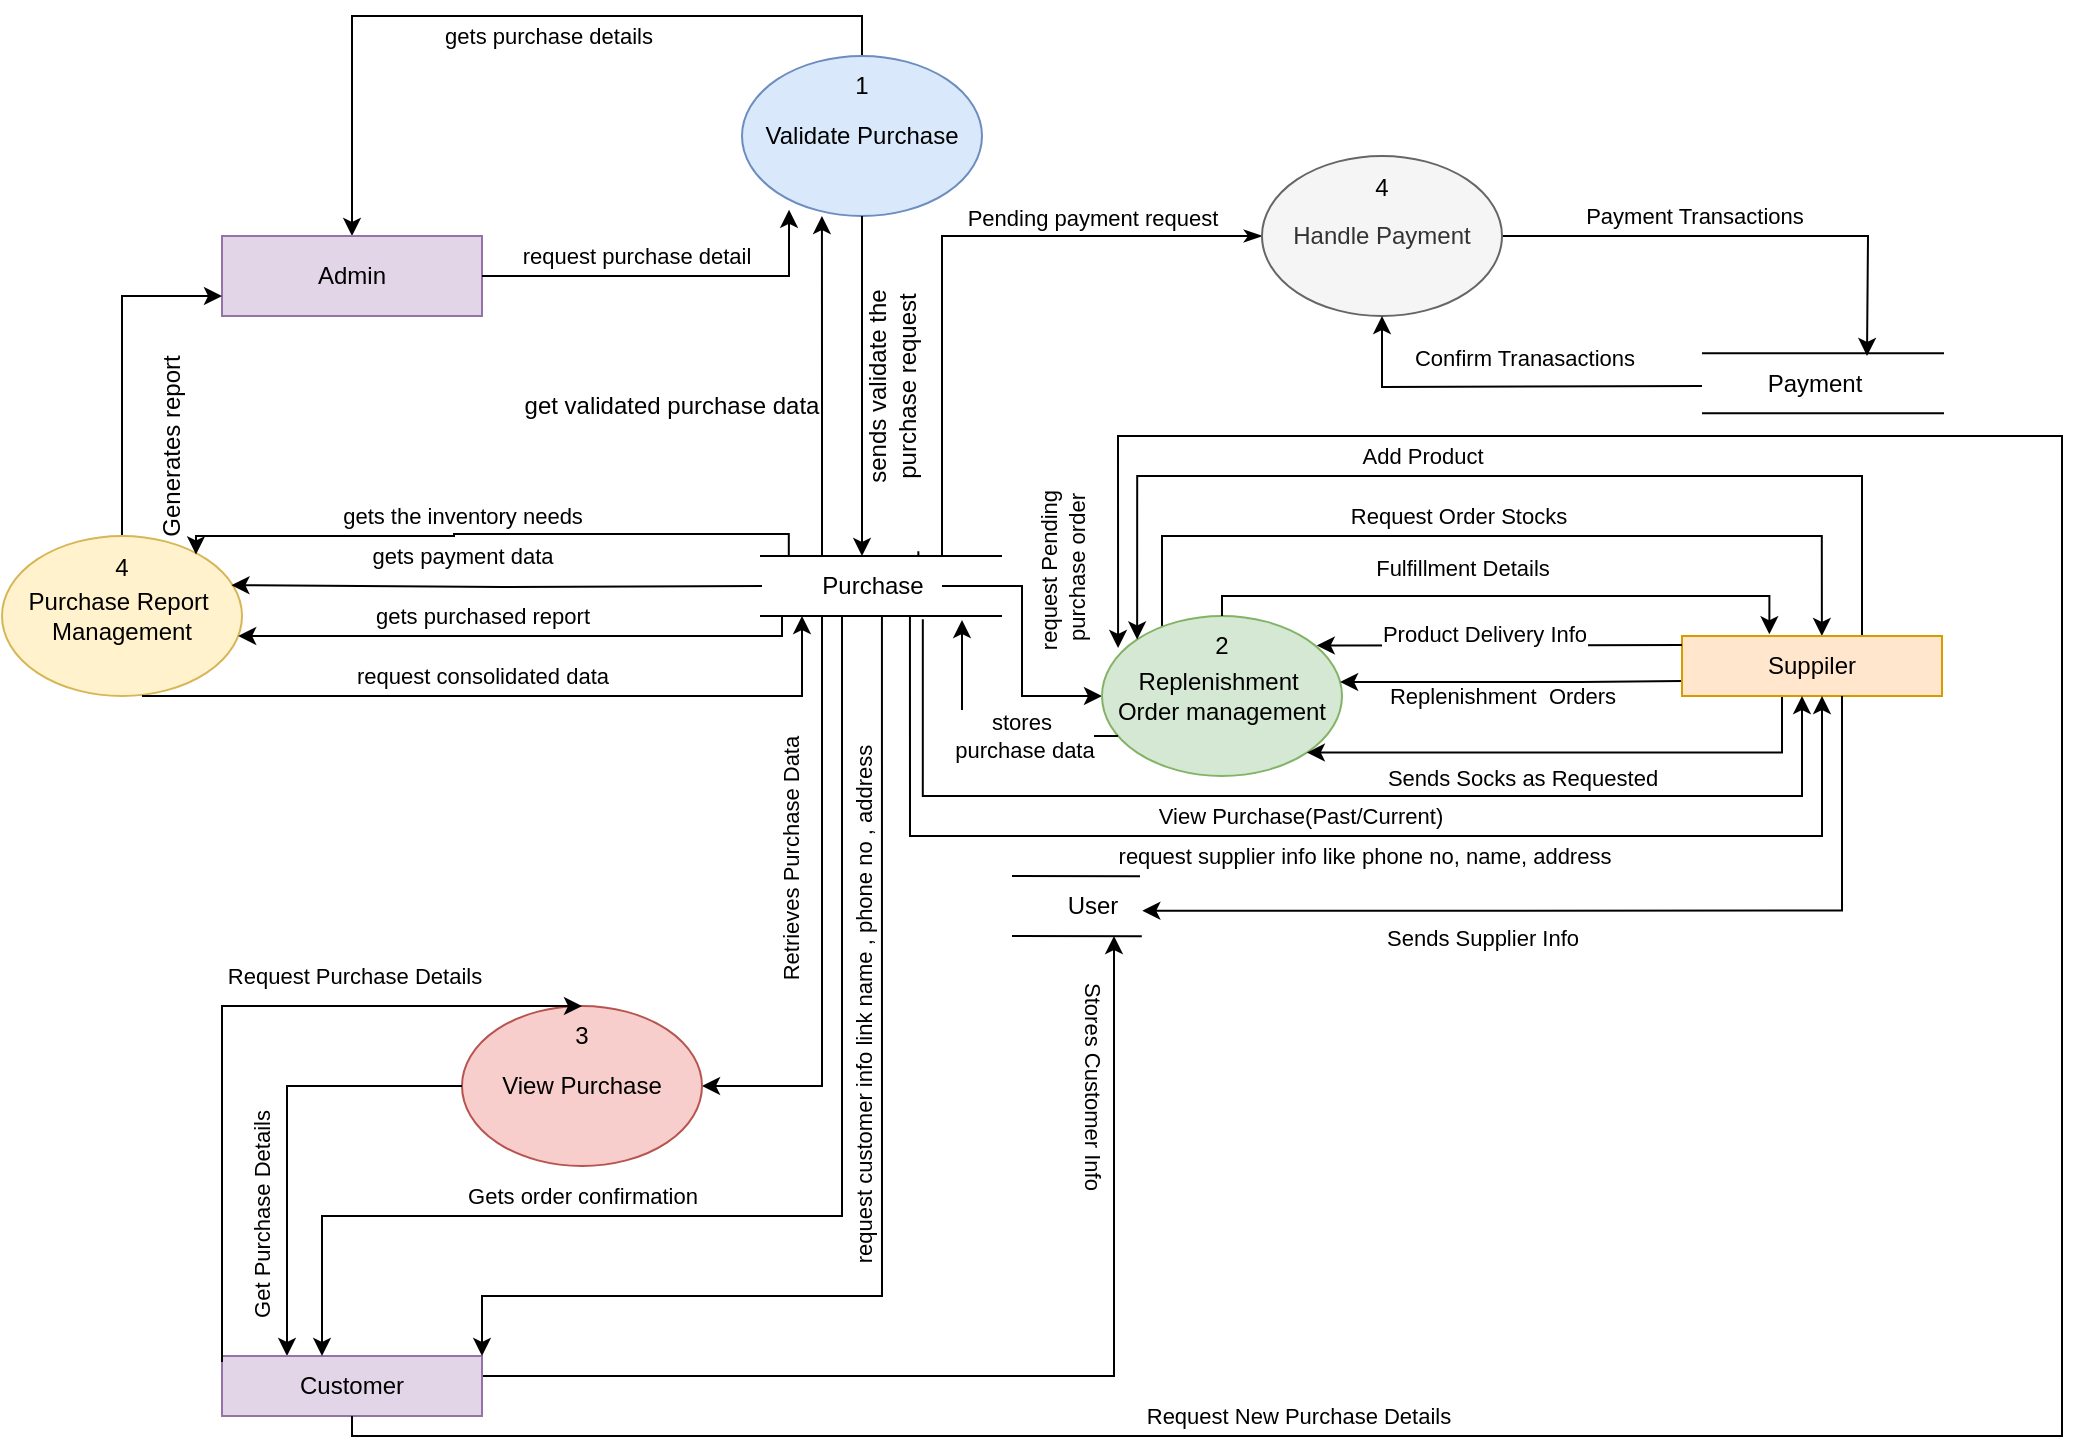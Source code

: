 <mxfile version="26.0.4">
  <diagram name="Page-1" id="VgyHKtFtU2tmYjoULsuM">
    <mxGraphModel dx="1489" dy="807" grid="1" gridSize="10" guides="1" tooltips="1" connect="1" arrows="1" fold="1" page="1" pageScale="1" pageWidth="827" pageHeight="1169" math="0" shadow="0">
      <root>
        <mxCell id="0" />
        <mxCell id="1" parent="0" />
        <mxCell id="yozoq3qJvYod0-rAo0nc-10" style="edgeStyle=orthogonalEdgeStyle;rounded=0;orthogonalLoop=1;jettySize=auto;html=1;exitX=0.5;exitY=0;exitDx=0;exitDy=0;entryX=0.5;entryY=0;entryDx=0;entryDy=0;startArrow=classic;startFill=1;endArrow=none;endFill=0;" parent="1" source="yozoq3qJvYod0-rAo0nc-1" target="yozoq3qJvYod0-rAo0nc-2" edge="1">
          <mxGeometry relative="1" as="geometry" />
        </mxCell>
        <mxCell id="yozoq3qJvYod0-rAo0nc-11" value="gets purchase details" style="edgeLabel;html=1;align=center;verticalAlign=middle;resizable=0;points=[];" parent="yozoq3qJvYod0-rAo0nc-10" vertex="1" connectable="0">
          <mxGeometry x="0.081" y="3" relative="1" as="geometry">
            <mxPoint y="13" as="offset" />
          </mxGeometry>
        </mxCell>
        <mxCell id="yozoq3qJvYod0-rAo0nc-1" value="Admin" style="rounded=0;whiteSpace=wrap;html=1;fillColor=#e1d5e7;strokeColor=#9673a6;" parent="1" vertex="1">
          <mxGeometry x="130" y="160" width="130" height="40" as="geometry" />
        </mxCell>
        <mxCell id="yozoq3qJvYod0-rAo0nc-2" value="Validate Purchase" style="ellipse;whiteSpace=wrap;html=1;fillColor=#dae8fc;strokeColor=#6c8ebf;" parent="1" vertex="1">
          <mxGeometry x="390" y="70" width="120" height="80" as="geometry" />
        </mxCell>
        <mxCell id="yozoq3qJvYod0-rAo0nc-4" style="edgeStyle=orthogonalEdgeStyle;rounded=0;orthogonalLoop=1;jettySize=auto;html=1;exitX=0.5;exitY=0;exitDx=0;exitDy=0;entryX=0;entryY=0.75;entryDx=0;entryDy=0;" parent="1" source="yozoq3qJvYod0-rAo0nc-3" target="yozoq3qJvYod0-rAo0nc-1" edge="1">
          <mxGeometry relative="1" as="geometry">
            <mxPoint x="190" y="210" as="targetPoint" />
            <Array as="points">
              <mxPoint x="80" y="190" />
            </Array>
          </mxGeometry>
        </mxCell>
        <mxCell id="yozoq3qJvYod0-rAo0nc-3" value="Purchase Report&amp;nbsp;&lt;div&gt;Management&lt;/div&gt;" style="ellipse;whiteSpace=wrap;html=1;fillColor=#fff2cc;strokeColor=#d6b656;" parent="1" vertex="1">
          <mxGeometry x="20" y="310" width="120" height="80" as="geometry" />
        </mxCell>
        <mxCell id="yozoq3qJvYod0-rAo0nc-6" value="" style="endArrow=none;html=1;rounded=0;" parent="1" edge="1">
          <mxGeometry width="50" height="50" relative="1" as="geometry">
            <mxPoint x="399" y="350" as="sourcePoint" />
            <mxPoint x="520" y="350" as="targetPoint" />
          </mxGeometry>
        </mxCell>
        <mxCell id="yozoq3qJvYod0-rAo0nc-7" value="" style="endArrow=none;html=1;rounded=0;" parent="1" edge="1">
          <mxGeometry width="50" height="50" relative="1" as="geometry">
            <mxPoint x="399" y="320" as="sourcePoint" />
            <mxPoint x="520" y="320" as="targetPoint" />
          </mxGeometry>
        </mxCell>
        <mxCell id="yozoq3qJvYod0-rAo0nc-28" style="edgeStyle=orthogonalEdgeStyle;rounded=0;orthogonalLoop=1;jettySize=auto;html=1;" parent="1" source="yozoq3qJvYod0-rAo0nc-8" target="yozoq3qJvYod0-rAo0nc-3" edge="1">
          <mxGeometry relative="1" as="geometry">
            <Array as="points">
              <mxPoint x="410" y="350" />
              <mxPoint x="410" y="360" />
            </Array>
          </mxGeometry>
        </mxCell>
        <mxCell id="yozoq3qJvYod0-rAo0nc-29" value="gets purchased report" style="edgeLabel;html=1;align=center;verticalAlign=middle;resizable=0;points=[];" parent="yozoq3qJvYod0-rAo0nc-28" vertex="1" connectable="0">
          <mxGeometry x="0.024" y="-2" relative="1" as="geometry">
            <mxPoint x="-21" y="-8" as="offset" />
          </mxGeometry>
        </mxCell>
        <mxCell id="yozoq3qJvYod0-rAo0nc-52" style="edgeStyle=orthogonalEdgeStyle;rounded=0;orthogonalLoop=1;jettySize=auto;html=1;" parent="1" source="yozoq3qJvYod0-rAo0nc-8" target="yozoq3qJvYod0-rAo0nc-43" edge="1">
          <mxGeometry relative="1" as="geometry" />
        </mxCell>
        <mxCell id="yozoq3qJvYod0-rAo0nc-53" value="request Pending&amp;nbsp;&lt;div&gt;purchase order&lt;/div&gt;" style="edgeLabel;html=1;align=center;verticalAlign=middle;resizable=0;points=[];rotation=-90;" parent="yozoq3qJvYod0-rAo0nc-52" vertex="1" connectable="0">
          <mxGeometry x="-0.02" y="-4" relative="1" as="geometry">
            <mxPoint x="24" y="-35" as="offset" />
          </mxGeometry>
        </mxCell>
        <mxCell id="i3iBYDDjZ0H8fndBfA5B-9" style="edgeStyle=orthogonalEdgeStyle;rounded=0;orthogonalLoop=1;jettySize=auto;html=1;" parent="1" source="yozoq3qJvYod0-rAo0nc-8" target="yozoq3qJvYod0-rAo0nc-20" edge="1">
          <mxGeometry relative="1" as="geometry">
            <Array as="points">
              <mxPoint x="430" y="585" />
            </Array>
          </mxGeometry>
        </mxCell>
        <mxCell id="i3iBYDDjZ0H8fndBfA5B-10" value="Retrieves Purchase Data&amp;nbsp;" style="edgeLabel;html=1;align=center;verticalAlign=middle;resizable=0;points=[];rotation=-90;" parent="i3iBYDDjZ0H8fndBfA5B-9" vertex="1" connectable="0">
          <mxGeometry x="-0.147" y="-3" relative="1" as="geometry">
            <mxPoint x="-13" y="-6" as="offset" />
          </mxGeometry>
        </mxCell>
        <mxCell id="yozoq3qJvYod0-rAo0nc-8" value="Purchase" style="text;html=1;align=center;verticalAlign=middle;resizable=0;points=[];autosize=1;strokeColor=none;fillColor=none;" parent="1" vertex="1">
          <mxGeometry x="420" y="320" width="70" height="30" as="geometry" />
        </mxCell>
        <mxCell id="yozoq3qJvYod0-rAo0nc-9" value="Generates report" style="text;html=1;align=center;verticalAlign=middle;whiteSpace=wrap;rounded=0;rotation=-90;" parent="1" vertex="1">
          <mxGeometry y="250" width="210" height="30" as="geometry" />
        </mxCell>
        <mxCell id="yozoq3qJvYod0-rAo0nc-12" style="edgeStyle=orthogonalEdgeStyle;rounded=0;orthogonalLoop=1;jettySize=auto;html=1;entryX=0.196;entryY=0.961;entryDx=0;entryDy=0;entryPerimeter=0;" parent="1" source="yozoq3qJvYod0-rAo0nc-1" target="yozoq3qJvYod0-rAo0nc-2" edge="1">
          <mxGeometry relative="1" as="geometry" />
        </mxCell>
        <mxCell id="yozoq3qJvYod0-rAo0nc-13" value="request purchase detail" style="edgeLabel;html=1;align=center;verticalAlign=middle;resizable=0;points=[];" parent="yozoq3qJvYod0-rAo0nc-12" vertex="1" connectable="0">
          <mxGeometry x="-0.181" y="-1" relative="1" as="geometry">
            <mxPoint y="-11" as="offset" />
          </mxGeometry>
        </mxCell>
        <mxCell id="yozoq3qJvYod0-rAo0nc-14" style="edgeStyle=orthogonalEdgeStyle;rounded=0;orthogonalLoop=1;jettySize=auto;html=1;" parent="1" source="yozoq3qJvYod0-rAo0nc-2" edge="1">
          <mxGeometry relative="1" as="geometry">
            <mxPoint x="450" y="320" as="targetPoint" />
            <Array as="points">
              <mxPoint x="450" y="318" />
            </Array>
          </mxGeometry>
        </mxCell>
        <mxCell id="yozoq3qJvYod0-rAo0nc-15" value="sends validate the purchase request" style="text;html=1;align=center;verticalAlign=middle;whiteSpace=wrap;rounded=0;rotation=-90;" parent="1" vertex="1">
          <mxGeometry x="390" y="220" width="150" height="30" as="geometry" />
        </mxCell>
        <mxCell id="yozoq3qJvYod0-rAo0nc-18" style="edgeStyle=orthogonalEdgeStyle;rounded=0;orthogonalLoop=1;jettySize=auto;html=1;entryX=0.333;entryY=1;entryDx=0;entryDy=0;entryPerimeter=0;" parent="1" source="yozoq3qJvYod0-rAo0nc-8" target="yozoq3qJvYod0-rAo0nc-2" edge="1">
          <mxGeometry relative="1" as="geometry">
            <Array as="points">
              <mxPoint x="430" y="230" />
              <mxPoint x="430" y="230" />
            </Array>
          </mxGeometry>
        </mxCell>
        <mxCell id="yozoq3qJvYod0-rAo0nc-19" value="get validated purchase data" style="text;html=1;align=center;verticalAlign=middle;whiteSpace=wrap;rounded=0;" parent="1" vertex="1">
          <mxGeometry x="280" y="230" width="150" height="30" as="geometry" />
        </mxCell>
        <mxCell id="yozoq3qJvYod0-rAo0nc-57" style="edgeStyle=orthogonalEdgeStyle;rounded=0;orthogonalLoop=1;jettySize=auto;html=1;" parent="1" edge="1">
          <mxGeometry relative="1" as="geometry">
            <mxPoint x="260" y="740" as="sourcePoint" />
            <mxPoint x="576" y="510" as="targetPoint" />
            <Array as="points">
              <mxPoint x="300" y="730" />
              <mxPoint x="576" y="730" />
              <mxPoint x="576" y="540" />
            </Array>
          </mxGeometry>
        </mxCell>
        <mxCell id="yozoq3qJvYod0-rAo0nc-63" value="Stores Customer Info" style="edgeLabel;html=1;align=center;verticalAlign=middle;resizable=0;points=[];rotation=90;" parent="yozoq3qJvYod0-rAo0nc-57" vertex="1" connectable="0">
          <mxGeometry x="-0.281" y="-2" relative="1" as="geometry">
            <mxPoint x="119" y="-147" as="offset" />
          </mxGeometry>
        </mxCell>
        <mxCell id="yozoq3qJvYod0-rAo0nc-20" value="View Purchase" style="ellipse;whiteSpace=wrap;html=1;fillColor=#f8cecc;strokeColor=#b85450;" parent="1" vertex="1">
          <mxGeometry x="250" y="545" width="120" height="80" as="geometry" />
        </mxCell>
        <mxCell id="yozoq3qJvYod0-rAo0nc-22" style="edgeStyle=orthogonalEdgeStyle;rounded=0;orthogonalLoop=1;jettySize=auto;html=1;entryX=0.956;entryY=0.307;entryDx=0;entryDy=0;entryPerimeter=0;" parent="1" target="yozoq3qJvYod0-rAo0nc-3" edge="1">
          <mxGeometry relative="1" as="geometry">
            <mxPoint x="400" y="335" as="sourcePoint" />
          </mxGeometry>
        </mxCell>
        <mxCell id="yozoq3qJvYod0-rAo0nc-23" value="gets payment data" style="edgeLabel;html=1;align=center;verticalAlign=middle;resizable=0;points=[];" parent="yozoq3qJvYod0-rAo0nc-22" vertex="1" connectable="0">
          <mxGeometry x="0.15" relative="1" as="geometry">
            <mxPoint x="2" y="-15" as="offset" />
          </mxGeometry>
        </mxCell>
        <mxCell id="yozoq3qJvYod0-rAo0nc-25" style="edgeStyle=orthogonalEdgeStyle;rounded=0;orthogonalLoop=1;jettySize=auto;html=1;entryX=0.973;entryY=0.585;entryDx=0;entryDy=0;entryPerimeter=0;exitX=0.198;exitY=0.024;exitDx=0;exitDy=0;exitPerimeter=0;" parent="1" edge="1">
          <mxGeometry relative="1" as="geometry">
            <mxPoint x="413.4" y="320.0" as="sourcePoint" />
            <mxPoint x="117.0" y="319.25" as="targetPoint" />
            <Array as="points">
              <mxPoint x="413" y="309" />
              <mxPoint x="246" y="309" />
              <mxPoint x="246" y="310" />
              <mxPoint x="117" y="310" />
            </Array>
          </mxGeometry>
        </mxCell>
        <mxCell id="yozoq3qJvYod0-rAo0nc-27" value="gets the inventory needs" style="edgeLabel;html=1;align=center;verticalAlign=middle;resizable=0;points=[];" parent="yozoq3qJvYod0-rAo0nc-25" vertex="1" connectable="0">
          <mxGeometry x="0.089" relative="1" as="geometry">
            <mxPoint x="-2" y="-9" as="offset" />
          </mxGeometry>
        </mxCell>
        <mxCell id="yozoq3qJvYod0-rAo0nc-30" style="edgeStyle=orthogonalEdgeStyle;rounded=0;orthogonalLoop=1;jettySize=auto;html=1;" parent="1" edge="1">
          <mxGeometry relative="1" as="geometry">
            <mxPoint x="90" y="390" as="sourcePoint" />
            <mxPoint x="420" y="350" as="targetPoint" />
            <Array as="points">
              <mxPoint x="420" y="390" />
              <mxPoint x="420" y="350" />
            </Array>
          </mxGeometry>
        </mxCell>
        <mxCell id="yozoq3qJvYod0-rAo0nc-31" value="request consolidated data" style="edgeLabel;html=1;align=center;verticalAlign=middle;resizable=0;points=[];" parent="yozoq3qJvYod0-rAo0nc-30" vertex="1" connectable="0">
          <mxGeometry x="0.047" y="-3" relative="1" as="geometry">
            <mxPoint x="-24" y="-13" as="offset" />
          </mxGeometry>
        </mxCell>
        <mxCell id="i3iBYDDjZ0H8fndBfA5B-2" style="edgeStyle=orthogonalEdgeStyle;rounded=0;orthogonalLoop=1;jettySize=auto;html=1;exitX=0.25;exitY=0;exitDx=0;exitDy=0;entryX=0;entryY=0.5;entryDx=0;entryDy=0;startArrow=classic;startFill=1;endArrow=none;endFill=0;" parent="1" source="yozoq3qJvYod0-rAo0nc-38" target="yozoq3qJvYod0-rAo0nc-20" edge="1">
          <mxGeometry relative="1" as="geometry" />
        </mxCell>
        <mxCell id="i3iBYDDjZ0H8fndBfA5B-3" value="Get Purchase Details" style="edgeLabel;html=1;align=center;verticalAlign=middle;resizable=0;points=[];rotation=-90;" parent="i3iBYDDjZ0H8fndBfA5B-2" vertex="1" connectable="0">
          <mxGeometry x="-0.175" relative="1" as="geometry">
            <mxPoint x="-13" y="22" as="offset" />
          </mxGeometry>
        </mxCell>
        <mxCell id="yozoq3qJvYod0-rAo0nc-38" value="Customer" style="rounded=0;whiteSpace=wrap;html=1;fillColor=#e1d5e7;strokeColor=#9673a6;" parent="1" vertex="1">
          <mxGeometry x="130" y="720" width="130" height="30" as="geometry" />
        </mxCell>
        <mxCell id="yozoq3qJvYod0-rAo0nc-39" style="edgeStyle=orthogonalEdgeStyle;rounded=0;orthogonalLoop=1;jettySize=auto;html=1;startArrow=classic;startFill=1;endArrow=none;endFill=0;entryX=0.44;entryY=1;entryDx=0;entryDy=0;entryPerimeter=0;" parent="1" source="yozoq3qJvYod0-rAo0nc-38" target="yozoq3qJvYod0-rAo0nc-8" edge="1">
          <mxGeometry relative="1" as="geometry">
            <mxPoint x="60" y="560" as="targetPoint" />
            <Array as="points">
              <mxPoint x="180" y="650" />
              <mxPoint x="440" y="650" />
              <mxPoint x="440" y="350" />
            </Array>
          </mxGeometry>
        </mxCell>
        <mxCell id="yozoq3qJvYod0-rAo0nc-40" value="Gets order confirmation" style="edgeLabel;html=1;align=center;verticalAlign=middle;resizable=0;points=[];rotation=0;" parent="yozoq3qJvYod0-rAo0nc-39" vertex="1" connectable="0">
          <mxGeometry x="-0.318" relative="1" as="geometry">
            <mxPoint x="-19" y="-10" as="offset" />
          </mxGeometry>
        </mxCell>
        <mxCell id="yozoq3qJvYod0-rAo0nc-41" style="edgeStyle=orthogonalEdgeStyle;rounded=0;orthogonalLoop=1;jettySize=auto;html=1;exitX=0.75;exitY=0;exitDx=0;exitDy=0;entryX=0.5;entryY=0;entryDx=0;entryDy=0;startArrow=none;startFill=0;endArrow=classic;endFill=1;" parent="1" target="yozoq3qJvYod0-rAo0nc-81" edge="1">
          <mxGeometry relative="1" as="geometry">
            <Array as="points">
              <mxPoint x="130" y="545" />
            </Array>
            <mxPoint x="130" y="723.04" as="sourcePoint" />
            <mxPoint x="152.86" y="575" as="targetPoint" />
          </mxGeometry>
        </mxCell>
        <mxCell id="i3iBYDDjZ0H8fndBfA5B-1" value="Request Purchase Details" style="edgeLabel;html=1;align=center;verticalAlign=middle;resizable=0;points=[];rotation=0;" parent="yozoq3qJvYod0-rAo0nc-41" vertex="1" connectable="0">
          <mxGeometry x="0.462" y="2" relative="1" as="geometry">
            <mxPoint x="-18" y="-13" as="offset" />
          </mxGeometry>
        </mxCell>
        <mxCell id="fj2DXGaCCyqh_snBY82H-11" style="edgeStyle=orthogonalEdgeStyle;rounded=0;orthogonalLoop=1;jettySize=auto;html=1;entryX=0.538;entryY=0;entryDx=0;entryDy=0;entryPerimeter=0;" parent="1" source="yozoq3qJvYod0-rAo0nc-43" target="yozoq3qJvYod0-rAo0nc-50" edge="1">
          <mxGeometry relative="1" as="geometry">
            <Array as="points">
              <mxPoint x="600" y="310" />
              <mxPoint x="930" y="310" />
            </Array>
            <mxPoint x="930" y="350" as="targetPoint" />
          </mxGeometry>
        </mxCell>
        <mxCell id="fj2DXGaCCyqh_snBY82H-12" value="Request Order Stocks" style="edgeLabel;html=1;align=center;verticalAlign=middle;resizable=0;points=[];" parent="fj2DXGaCCyqh_snBY82H-11" vertex="1" connectable="0">
          <mxGeometry x="-0.09" y="-3" relative="1" as="geometry">
            <mxPoint y="-13" as="offset" />
          </mxGeometry>
        </mxCell>
        <mxCell id="yozoq3qJvYod0-rAo0nc-43" value="Replenishment&amp;nbsp;&lt;div&gt;&lt;span style=&quot;background-color: initial;&quot;&gt;Order management&lt;/span&gt;&lt;/div&gt;" style="ellipse;whiteSpace=wrap;html=1;fillColor=#d5e8d4;strokeColor=#82b366;" parent="1" vertex="1">
          <mxGeometry x="570" y="350" width="120" height="80" as="geometry" />
        </mxCell>
        <mxCell id="yozoq3qJvYod0-rAo0nc-44" style="edgeStyle=orthogonalEdgeStyle;rounded=0;orthogonalLoop=1;jettySize=auto;html=1;entryX=0;entryY=0.75;entryDx=0;entryDy=0;startArrow=classic;startFill=1;endArrow=none;endFill=0;" parent="1" source="yozoq3qJvYod0-rAo0nc-43" target="yozoq3qJvYod0-rAo0nc-50" edge="1">
          <mxGeometry relative="1" as="geometry">
            <Array as="points">
              <mxPoint x="810" y="383" />
              <mxPoint x="810" y="383" />
            </Array>
          </mxGeometry>
        </mxCell>
        <mxCell id="yozoq3qJvYod0-rAo0nc-45" value="Replenishment&amp;nbsp; Orders" style="edgeLabel;html=1;align=center;verticalAlign=middle;resizable=0;points=[];" parent="yozoq3qJvYod0-rAo0nc-44" vertex="1" connectable="0">
          <mxGeometry x="0.031" y="-1" relative="1" as="geometry">
            <mxPoint x="-7" y="6" as="offset" />
          </mxGeometry>
        </mxCell>
        <mxCell id="yozoq3qJvYod0-rAo0nc-47" style="edgeStyle=orthogonalEdgeStyle;rounded=0;orthogonalLoop=1;jettySize=auto;html=1;entryX=0.336;entryY=-0.029;entryDx=0;entryDy=0;entryPerimeter=0;" parent="1" source="yozoq3qJvYod0-rAo0nc-43" target="yozoq3qJvYod0-rAo0nc-50" edge="1">
          <mxGeometry relative="1" as="geometry">
            <mxPoint x="830" y="330" as="targetPoint" />
            <Array as="points">
              <mxPoint x="740" y="340" />
              <mxPoint x="894" y="340" />
            </Array>
          </mxGeometry>
        </mxCell>
        <mxCell id="yozoq3qJvYod0-rAo0nc-48" value="Fulfillment Details" style="edgeLabel;html=1;align=center;verticalAlign=middle;resizable=0;points=[];" parent="yozoq3qJvYod0-rAo0nc-47" vertex="1" connectable="0">
          <mxGeometry x="-0.042" y="-2" relative="1" as="geometry">
            <mxPoint x="-15" y="-16" as="offset" />
          </mxGeometry>
        </mxCell>
        <mxCell id="fj2DXGaCCyqh_snBY82H-14" style="edgeStyle=orthogonalEdgeStyle;rounded=0;orthogonalLoop=1;jettySize=auto;html=1;entryX=1;entryY=1;entryDx=0;entryDy=0;" parent="1" source="yozoq3qJvYod0-rAo0nc-50" target="yozoq3qJvYod0-rAo0nc-43" edge="1">
          <mxGeometry relative="1" as="geometry">
            <mxPoint x="925" y="410" as="targetPoint" />
            <Array as="points">
              <mxPoint x="910" y="418" />
            </Array>
          </mxGeometry>
        </mxCell>
        <mxCell id="fj2DXGaCCyqh_snBY82H-15" value="Sends Socks as Requested" style="edgeLabel;html=1;align=center;verticalAlign=middle;resizable=0;points=[];" parent="fj2DXGaCCyqh_snBY82H-14" vertex="1" connectable="0">
          <mxGeometry x="0.156" relative="1" as="geometry">
            <mxPoint x="-5" y="12" as="offset" />
          </mxGeometry>
        </mxCell>
        <mxCell id="6hE0YxGbQSw4_rJBrtlm-6" style="edgeStyle=orthogonalEdgeStyle;rounded=0;orthogonalLoop=1;jettySize=auto;html=1;entryX=0;entryY=0;entryDx=0;entryDy=0;" parent="1" source="yozoq3qJvYod0-rAo0nc-50" target="yozoq3qJvYod0-rAo0nc-43" edge="1">
          <mxGeometry relative="1" as="geometry">
            <mxPoint x="500" y="320" as="targetPoint" />
            <Array as="points">
              <mxPoint x="950" y="280" />
              <mxPoint x="588" y="280" />
            </Array>
          </mxGeometry>
        </mxCell>
        <mxCell id="6hE0YxGbQSw4_rJBrtlm-7" value="Add Product" style="edgeLabel;html=1;align=center;verticalAlign=middle;resizable=0;points=[];" parent="6hE0YxGbQSw4_rJBrtlm-6" vertex="1" connectable="0">
          <mxGeometry x="0.146" y="-1" relative="1" as="geometry">
            <mxPoint y="-9" as="offset" />
          </mxGeometry>
        </mxCell>
        <mxCell id="yozoq3qJvYod0-rAo0nc-50" value="Suppiler" style="rounded=0;whiteSpace=wrap;html=1;fillColor=#ffe6cc;strokeColor=#d79b00;" parent="1" vertex="1">
          <mxGeometry x="860" y="360" width="130" height="30" as="geometry" />
        </mxCell>
        <mxCell id="yozoq3qJvYod0-rAo0nc-54" style="edgeStyle=orthogonalEdgeStyle;rounded=0;orthogonalLoop=1;jettySize=auto;html=1;" parent="1" source="yozoq3qJvYod0-rAo0nc-43" edge="1">
          <mxGeometry relative="1" as="geometry">
            <Array as="points">
              <mxPoint x="500" y="410" />
            </Array>
            <mxPoint x="500" y="352" as="targetPoint" />
          </mxGeometry>
        </mxCell>
        <mxCell id="yozoq3qJvYod0-rAo0nc-55" value="stores&amp;nbsp;&lt;div&gt;purchase data&lt;/div&gt;" style="edgeLabel;html=1;align=center;verticalAlign=middle;resizable=0;points=[];" parent="yozoq3qJvYod0-rAo0nc-54" vertex="1" connectable="0">
          <mxGeometry x="-0.27" y="-1" relative="1" as="geometry">
            <mxPoint x="2" y="1" as="offset" />
          </mxGeometry>
        </mxCell>
        <mxCell id="yozoq3qJvYod0-rAo0nc-59" value="User" style="text;html=1;align=center;verticalAlign=middle;resizable=0;points=[];autosize=1;strokeColor=none;fillColor=none;" parent="1" vertex="1">
          <mxGeometry x="540" y="480" width="50" height="30" as="geometry" />
        </mxCell>
        <mxCell id="yozoq3qJvYod0-rAo0nc-60" value="" style="endArrow=none;html=1;rounded=0;entryX=0.98;entryY=0.005;entryDx=0;entryDy=0;entryPerimeter=0;" parent="1" target="yozoq3qJvYod0-rAo0nc-59" edge="1">
          <mxGeometry width="50" height="50" relative="1" as="geometry">
            <mxPoint x="525" y="480" as="sourcePoint" />
            <mxPoint x="625" y="480" as="targetPoint" />
          </mxGeometry>
        </mxCell>
        <mxCell id="yozoq3qJvYod0-rAo0nc-61" value="" style="endArrow=none;html=1;rounded=0;entryX=0.998;entryY=1.003;entryDx=0;entryDy=0;entryPerimeter=0;" parent="1" target="yozoq3qJvYod0-rAo0nc-59" edge="1">
          <mxGeometry width="50" height="50" relative="1" as="geometry">
            <mxPoint x="525" y="510" as="sourcePoint" />
            <mxPoint x="630" y="510" as="targetPoint" />
          </mxGeometry>
        </mxCell>
        <mxCell id="yozoq3qJvYod0-rAo0nc-64" style="edgeStyle=orthogonalEdgeStyle;rounded=0;orthogonalLoop=1;jettySize=auto;html=1;entryX=1.003;entryY=0.578;entryDx=0;entryDy=0;entryPerimeter=0;" parent="1" source="yozoq3qJvYod0-rAo0nc-50" target="yozoq3qJvYod0-rAo0nc-59" edge="1">
          <mxGeometry relative="1" as="geometry">
            <Array as="points">
              <mxPoint x="940" y="497" />
            </Array>
          </mxGeometry>
        </mxCell>
        <mxCell id="yozoq3qJvYod0-rAo0nc-67" value="Sends Supplier Info" style="edgeLabel;html=1;align=center;verticalAlign=middle;resizable=0;points=[];" parent="yozoq3qJvYod0-rAo0nc-64" vertex="1" connectable="0">
          <mxGeometry x="0.247" y="3" relative="1" as="geometry">
            <mxPoint x="-3" y="10" as="offset" />
          </mxGeometry>
        </mxCell>
        <mxCell id="yozoq3qJvYod0-rAo0nc-68" style="edgeStyle=orthogonalEdgeStyle;rounded=0;orthogonalLoop=1;jettySize=auto;html=1;entryX=0.771;entryY=0.996;entryDx=0;entryDy=0;entryPerimeter=0;startArrow=classic;startFill=1;endArrow=none;endFill=0;" parent="1" source="yozoq3qJvYod0-rAo0nc-50" target="yozoq3qJvYod0-rAo0nc-8" edge="1">
          <mxGeometry relative="1" as="geometry">
            <mxPoint x="490" y="360" as="targetPoint" />
            <Array as="points">
              <mxPoint x="930" y="460" />
              <mxPoint x="474" y="460" />
            </Array>
          </mxGeometry>
        </mxCell>
        <mxCell id="yozoq3qJvYod0-rAo0nc-69" value="request supplier info like phone no, name, address" style="edgeLabel;html=1;align=center;verticalAlign=middle;resizable=0;points=[];rotation=0;" parent="yozoq3qJvYod0-rAo0nc-68" vertex="1" connectable="0">
          <mxGeometry x="-0.224" y="1" relative="1" as="geometry">
            <mxPoint x="-52" y="9" as="offset" />
          </mxGeometry>
        </mxCell>
        <mxCell id="yozoq3qJvYod0-rAo0nc-71" style="edgeStyle=orthogonalEdgeStyle;rounded=0;orthogonalLoop=1;jettySize=auto;html=1;entryX=0.831;entryY=-0.081;entryDx=0;entryDy=0;entryPerimeter=0;startArrow=classicThin;startFill=1;endArrow=none;endFill=0;" parent="1" source="yozoq3qJvYod0-rAo0nc-70" target="yozoq3qJvYod0-rAo0nc-8" edge="1">
          <mxGeometry relative="1" as="geometry">
            <mxPoint x="500" y="310" as="targetPoint" />
            <Array as="points">
              <mxPoint x="490" y="160" />
              <mxPoint x="490" y="320" />
              <mxPoint x="478" y="320" />
            </Array>
          </mxGeometry>
        </mxCell>
        <mxCell id="yozoq3qJvYod0-rAo0nc-72" value="Pending payment request" style="edgeLabel;html=1;align=center;verticalAlign=middle;resizable=0;points=[];" parent="yozoq3qJvYod0-rAo0nc-71" vertex="1" connectable="0">
          <mxGeometry x="-0.34" y="-2" relative="1" as="geometry">
            <mxPoint x="25" y="-7" as="offset" />
          </mxGeometry>
        </mxCell>
        <mxCell id="yozoq3qJvYod0-rAo0nc-73" style="edgeStyle=orthogonalEdgeStyle;rounded=0;orthogonalLoop=1;jettySize=auto;html=1;entryX=0.75;entryY=0;entryDx=0;entryDy=0;" parent="1" source="yozoq3qJvYod0-rAo0nc-70" edge="1">
          <mxGeometry relative="1" as="geometry">
            <mxPoint x="952.5" y="220" as="targetPoint" />
          </mxGeometry>
        </mxCell>
        <mxCell id="yozoq3qJvYod0-rAo0nc-75" value="Payment Transactions" style="edgeLabel;html=1;align=center;verticalAlign=middle;resizable=0;points=[];" parent="yozoq3qJvYod0-rAo0nc-73" vertex="1" connectable="0">
          <mxGeometry x="-0.214" relative="1" as="geometry">
            <mxPoint y="-10" as="offset" />
          </mxGeometry>
        </mxCell>
        <mxCell id="yozoq3qJvYod0-rAo0nc-70" value="Handle Payment" style="ellipse;whiteSpace=wrap;html=1;fillColor=#f5f5f5;fontColor=#333333;strokeColor=#666666;" parent="1" vertex="1">
          <mxGeometry x="650" y="120" width="120" height="80" as="geometry" />
        </mxCell>
        <mxCell id="yozoq3qJvYod0-rAo0nc-76" style="edgeStyle=orthogonalEdgeStyle;rounded=0;orthogonalLoop=1;jettySize=auto;html=1;entryX=0.5;entryY=1;entryDx=0;entryDy=0;" parent="1" target="yozoq3qJvYod0-rAo0nc-70" edge="1">
          <mxGeometry relative="1" as="geometry">
            <mxPoint x="870" y="235" as="sourcePoint" />
          </mxGeometry>
        </mxCell>
        <mxCell id="yozoq3qJvYod0-rAo0nc-77" value="Confirm Tranasactions" style="edgeLabel;html=1;align=center;verticalAlign=middle;resizable=0;points=[];" parent="yozoq3qJvYod0-rAo0nc-76" vertex="1" connectable="0">
          <mxGeometry x="0.071" y="1" relative="1" as="geometry">
            <mxPoint x="15" y="-16" as="offset" />
          </mxGeometry>
        </mxCell>
        <mxCell id="yozoq3qJvYod0-rAo0nc-78" value="1" style="text;html=1;align=center;verticalAlign=middle;whiteSpace=wrap;rounded=0;" parent="1" vertex="1">
          <mxGeometry x="420" y="70" width="60" height="30" as="geometry" />
        </mxCell>
        <mxCell id="yozoq3qJvYod0-rAo0nc-81" value="3" style="text;html=1;align=center;verticalAlign=middle;whiteSpace=wrap;rounded=0;" parent="1" vertex="1">
          <mxGeometry x="280" y="545" width="60" height="30" as="geometry" />
        </mxCell>
        <mxCell id="yozoq3qJvYod0-rAo0nc-82" value="2" style="text;html=1;align=center;verticalAlign=middle;whiteSpace=wrap;rounded=0;" parent="1" vertex="1">
          <mxGeometry x="600" y="350" width="60" height="30" as="geometry" />
        </mxCell>
        <mxCell id="yozoq3qJvYod0-rAo0nc-85" value="4" style="text;html=1;align=center;verticalAlign=middle;whiteSpace=wrap;rounded=0;" parent="1" vertex="1">
          <mxGeometry x="680" y="121" width="60" height="30" as="geometry" />
        </mxCell>
        <mxCell id="yozoq3qJvYod0-rAo0nc-86" value="4" style="text;html=1;align=center;verticalAlign=middle;whiteSpace=wrap;rounded=0;" parent="1" vertex="1">
          <mxGeometry x="50" y="311" width="60" height="30" as="geometry" />
        </mxCell>
        <mxCell id="fj2DXGaCCyqh_snBY82H-1" value="" style="endArrow=none;html=1;rounded=0;" parent="1" edge="1">
          <mxGeometry width="50" height="50" relative="1" as="geometry">
            <mxPoint x="870" y="248.67" as="sourcePoint" />
            <mxPoint x="991" y="248.67" as="targetPoint" />
          </mxGeometry>
        </mxCell>
        <mxCell id="fj2DXGaCCyqh_snBY82H-2" value="" style="endArrow=none;html=1;rounded=0;" parent="1" edge="1">
          <mxGeometry width="50" height="50" relative="1" as="geometry">
            <mxPoint x="870" y="218.67" as="sourcePoint" />
            <mxPoint x="991" y="218.67" as="targetPoint" />
          </mxGeometry>
        </mxCell>
        <mxCell id="fj2DXGaCCyqh_snBY82H-4" value="Payment" style="text;html=1;align=center;verticalAlign=middle;resizable=0;points=[];autosize=1;strokeColor=none;fillColor=none;" parent="1" vertex="1">
          <mxGeometry x="891" y="218.67" width="70" height="30" as="geometry" />
        </mxCell>
        <mxCell id="fj2DXGaCCyqh_snBY82H-8" style="edgeStyle=orthogonalEdgeStyle;rounded=0;orthogonalLoop=1;jettySize=auto;html=1;exitX=1;exitY=0;exitDx=0;exitDy=0;entryX=0.571;entryY=1;entryDx=0;entryDy=0;entryPerimeter=0;startArrow=classic;startFill=1;endArrow=none;endFill=0;" parent="1" source="yozoq3qJvYod0-rAo0nc-38" target="yozoq3qJvYod0-rAo0nc-8" edge="1">
          <mxGeometry relative="1" as="geometry">
            <Array as="points">
              <mxPoint x="260" y="690" />
              <mxPoint x="460" y="690" />
            </Array>
          </mxGeometry>
        </mxCell>
        <mxCell id="fj2DXGaCCyqh_snBY82H-9" value="request customer info link name , phone no , address" style="edgeLabel;html=1;align=center;verticalAlign=middle;resizable=0;points=[];rotation=-90;" parent="fj2DXGaCCyqh_snBY82H-8" vertex="1" connectable="0">
          <mxGeometry x="-0.465" y="2" relative="1" as="geometry">
            <mxPoint x="68" y="-143" as="offset" />
          </mxGeometry>
        </mxCell>
        <mxCell id="6hE0YxGbQSw4_rJBrtlm-1" style="edgeStyle=orthogonalEdgeStyle;rounded=0;orthogonalLoop=1;jettySize=auto;html=1;entryX=0.863;entryY=1.053;entryDx=0;entryDy=0;entryPerimeter=0;startArrow=classic;startFill=1;endArrow=none;endFill=0;" parent="1" source="yozoq3qJvYod0-rAo0nc-50" target="yozoq3qJvYod0-rAo0nc-8" edge="1">
          <mxGeometry relative="1" as="geometry">
            <Array as="points">
              <mxPoint x="920" y="440" />
              <mxPoint x="480" y="440" />
            </Array>
          </mxGeometry>
        </mxCell>
        <mxCell id="6hE0YxGbQSw4_rJBrtlm-2" value="View Purchase(Past/Current)" style="edgeLabel;html=1;align=center;verticalAlign=middle;resizable=0;points=[];" parent="6hE0YxGbQSw4_rJBrtlm-1" vertex="1" connectable="0">
          <mxGeometry x="0.043" y="-1" relative="1" as="geometry">
            <mxPoint y="11" as="offset" />
          </mxGeometry>
        </mxCell>
        <mxCell id="i3iBYDDjZ0H8fndBfA5B-5" style="edgeStyle=orthogonalEdgeStyle;rounded=0;orthogonalLoop=1;jettySize=auto;html=1;entryX=0.895;entryY=0.202;entryDx=0;entryDy=0;entryPerimeter=0;" parent="1" edge="1">
          <mxGeometry relative="1" as="geometry">
            <Array as="points">
              <mxPoint x="810" y="364.55" />
              <mxPoint x="810" y="364.55" />
            </Array>
            <mxPoint x="860" y="364.55" as="sourcePoint" />
            <mxPoint x="677.4" y="364.71" as="targetPoint" />
          </mxGeometry>
        </mxCell>
        <mxCell id="i3iBYDDjZ0H8fndBfA5B-6" value="Product Delivery Info" style="edgeLabel;html=1;align=center;verticalAlign=middle;resizable=0;points=[];" parent="i3iBYDDjZ0H8fndBfA5B-5" vertex="1" connectable="0">
          <mxGeometry x="0.143" y="-4" relative="1" as="geometry">
            <mxPoint x="5" y="-2" as="offset" />
          </mxGeometry>
        </mxCell>
        <mxCell id="i3iBYDDjZ0H8fndBfA5B-7" style="edgeStyle=orthogonalEdgeStyle;rounded=0;orthogonalLoop=1;jettySize=auto;html=1;entryX=0.067;entryY=0.2;entryDx=0;entryDy=0;entryPerimeter=0;" parent="1" source="yozoq3qJvYod0-rAo0nc-38" target="yozoq3qJvYod0-rAo0nc-43" edge="1">
          <mxGeometry relative="1" as="geometry">
            <Array as="points">
              <mxPoint x="195" y="760" />
              <mxPoint x="1050" y="760" />
              <mxPoint x="1050" y="260" />
              <mxPoint x="578" y="260" />
            </Array>
          </mxGeometry>
        </mxCell>
        <mxCell id="i3iBYDDjZ0H8fndBfA5B-8" value="Request New Purchase Details" style="edgeLabel;html=1;align=center;verticalAlign=middle;resizable=0;points=[];" parent="i3iBYDDjZ0H8fndBfA5B-7" vertex="1" connectable="0">
          <mxGeometry x="-0.503" y="3" relative="1" as="geometry">
            <mxPoint y="-7" as="offset" />
          </mxGeometry>
        </mxCell>
      </root>
    </mxGraphModel>
  </diagram>
</mxfile>
